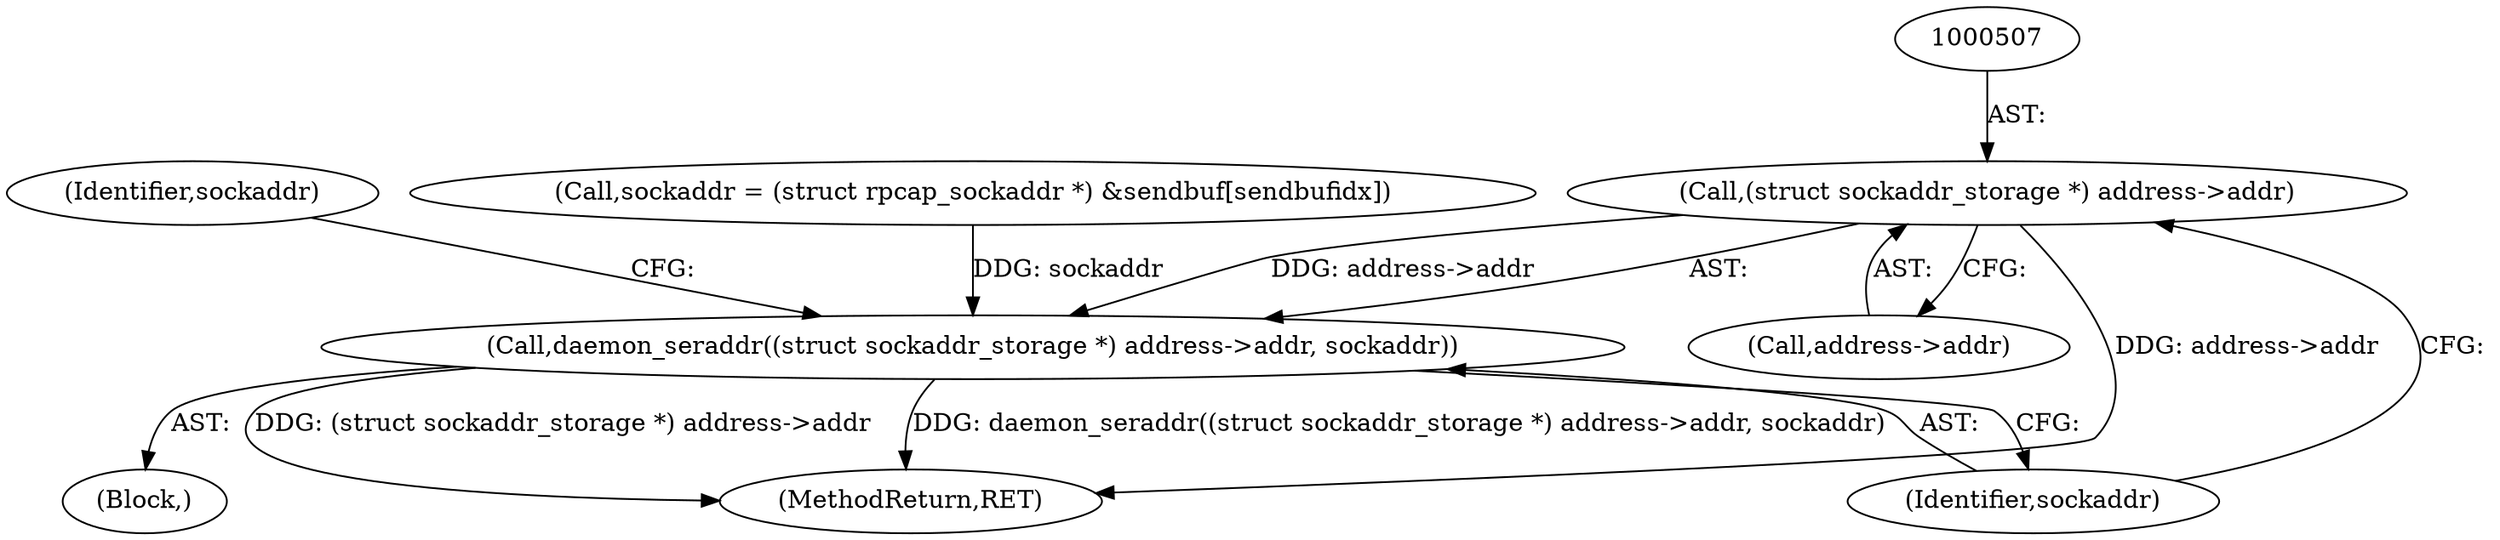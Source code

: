 digraph "0_libpcap_617b12c0339db4891d117b661982126c495439ea@pointer" {
"1000506" [label="(Call,(struct sockaddr_storage *) address->addr)"];
"1000505" [label="(Call,daemon_seraddr((struct sockaddr_storage *) address->addr, sockaddr))"];
"1000508" [label="(Call,address->addr)"];
"1000513" [label="(Identifier,sockaddr)"];
"1000506" [label="(Call,(struct sockaddr_storage *) address->addr)"];
"1000659" [label="(MethodReturn,RET)"];
"1000481" [label="(Call,sockaddr = (struct rpcap_sockaddr *) &sendbuf[sendbufidx])"];
"1000511" [label="(Identifier,sockaddr)"];
"1000505" [label="(Call,daemon_seraddr((struct sockaddr_storage *) address->addr, sockaddr))"];
"1000478" [label="(Block,)"];
"1000506" -> "1000505"  [label="AST: "];
"1000506" -> "1000508"  [label="CFG: "];
"1000507" -> "1000506"  [label="AST: "];
"1000508" -> "1000506"  [label="AST: "];
"1000511" -> "1000506"  [label="CFG: "];
"1000506" -> "1000659"  [label="DDG: address->addr"];
"1000506" -> "1000505"  [label="DDG: address->addr"];
"1000505" -> "1000478"  [label="AST: "];
"1000505" -> "1000511"  [label="CFG: "];
"1000511" -> "1000505"  [label="AST: "];
"1000513" -> "1000505"  [label="CFG: "];
"1000505" -> "1000659"  [label="DDG: (struct sockaddr_storage *) address->addr"];
"1000505" -> "1000659"  [label="DDG: daemon_seraddr((struct sockaddr_storage *) address->addr, sockaddr)"];
"1000481" -> "1000505"  [label="DDG: sockaddr"];
}
